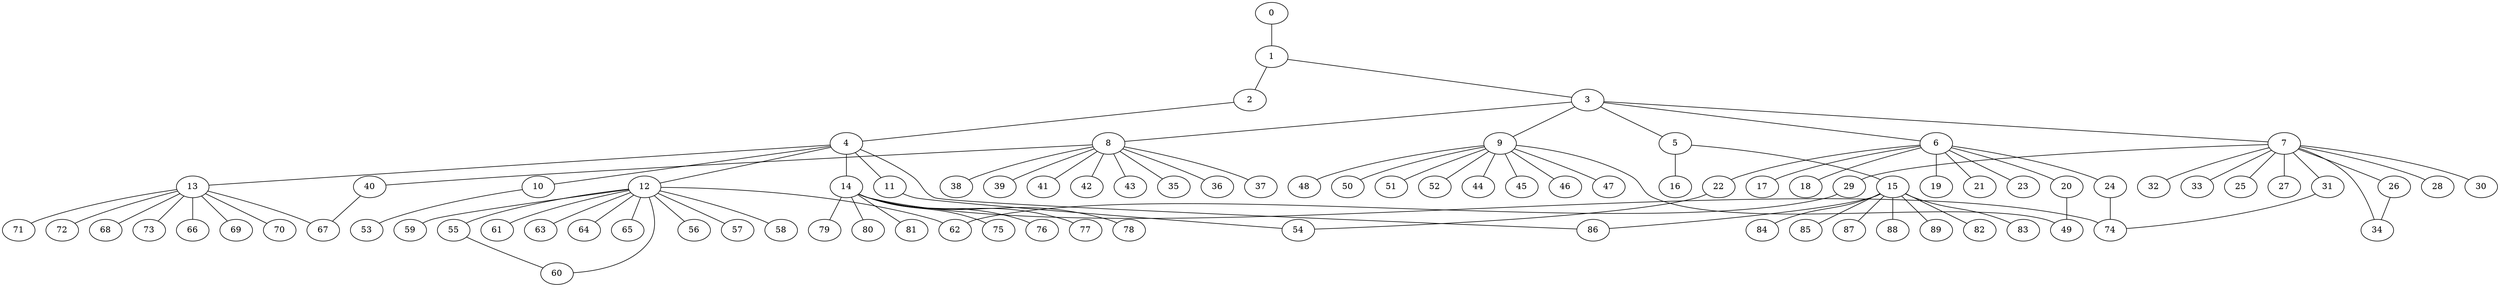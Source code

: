 
graph graphname {
    0 -- 1
1 -- 2
1 -- 3
2 -- 4
3 -- 5
3 -- 6
3 -- 7
3 -- 8
3 -- 9
4 -- 10
4 -- 11
4 -- 12
4 -- 13
4 -- 14
4 -- 86
5 -- 16
5 -- 15
6 -- 17
6 -- 18
6 -- 19
6 -- 20
6 -- 21
6 -- 22
6 -- 23
6 -- 24
7 -- 32
7 -- 33
7 -- 34
7 -- 25
7 -- 26
7 -- 27
7 -- 28
7 -- 29
7 -- 30
7 -- 31
8 -- 35
8 -- 36
8 -- 37
8 -- 38
8 -- 39
8 -- 40
8 -- 41
8 -- 42
8 -- 43
9 -- 44
9 -- 45
9 -- 46
9 -- 47
9 -- 48
9 -- 49
9 -- 50
9 -- 51
9 -- 52
10 -- 53
11 -- 54
12 -- 64
12 -- 65
12 -- 55
12 -- 56
12 -- 57
12 -- 58
12 -- 59
12 -- 60
12 -- 61
12 -- 62
12 -- 63
13 -- 66
13 -- 67
13 -- 68
13 -- 69
13 -- 70
13 -- 71
13 -- 72
13 -- 73
14 -- 74
14 -- 75
14 -- 76
14 -- 77
14 -- 78
14 -- 79
14 -- 80
14 -- 81
15 -- 82
15 -- 83
15 -- 84
15 -- 85
15 -- 86
15 -- 87
15 -- 88
15 -- 89
20 -- 49
22 -- 54
24 -- 74
26 -- 34
29 -- 62
31 -- 74
40 -- 67
55 -- 60

}
